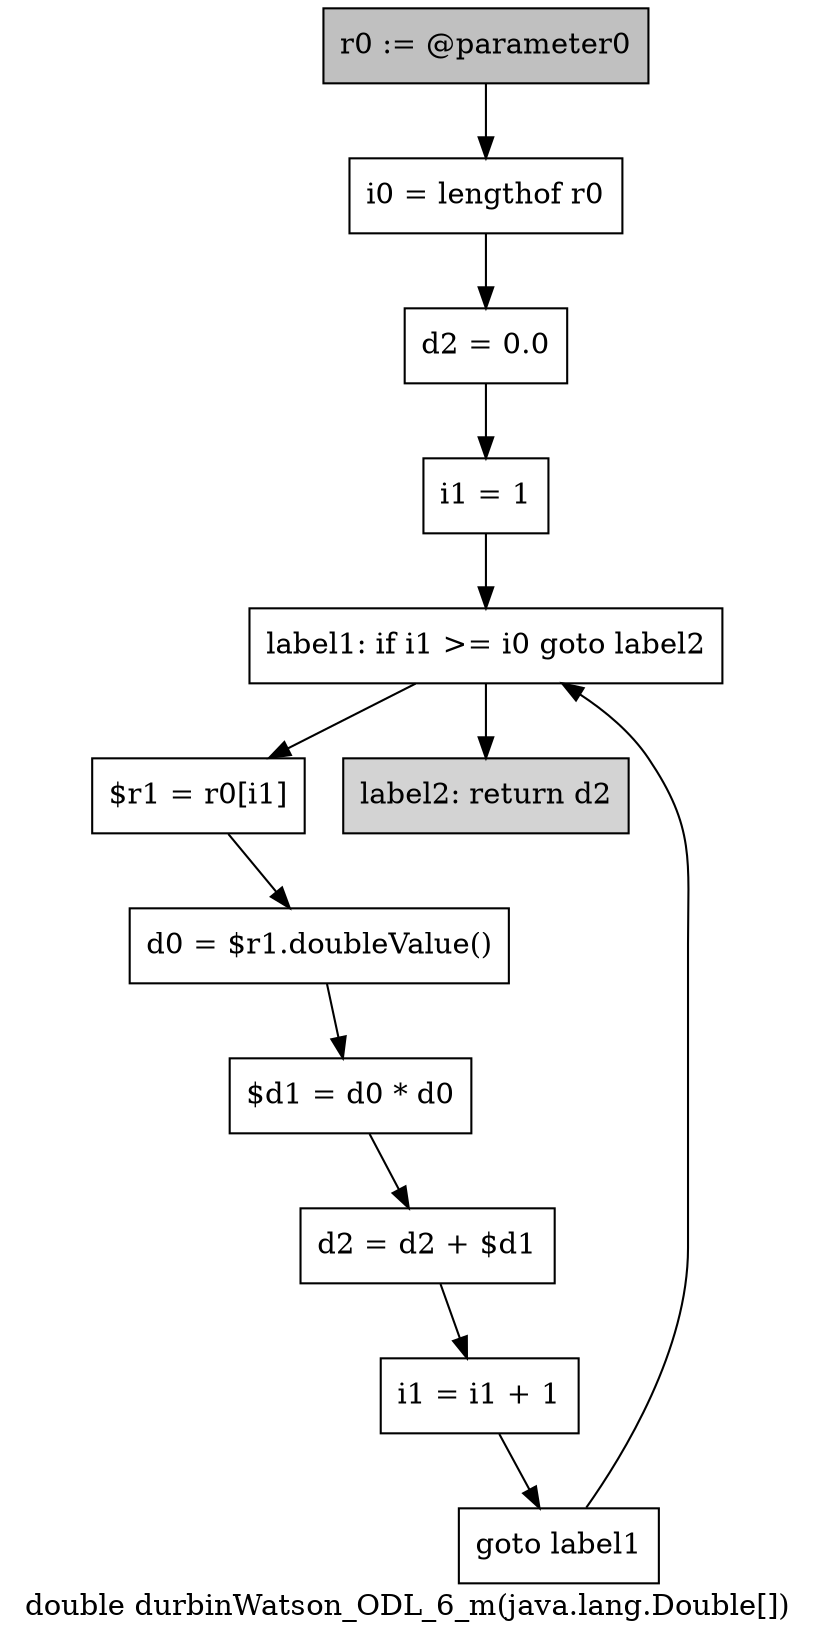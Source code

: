 digraph "double durbinWatson_ODL_6_m(java.lang.Double[])" {
    label="double durbinWatson_ODL_6_m(java.lang.Double[])";
    node [shape=box];
    "0" [style=filled,fillcolor=gray,label="r0 := @parameter0",];
    "1" [label="i0 = lengthof r0",];
    "0"->"1";
    "2" [label="d2 = 0.0",];
    "1"->"2";
    "3" [label="i1 = 1",];
    "2"->"3";
    "4" [label="label1: if i1 >= i0 goto label2",];
    "3"->"4";
    "5" [label="$r1 = r0[i1]",];
    "4"->"5";
    "11" [style=filled,fillcolor=lightgray,label="label2: return d2",];
    "4"->"11";
    "6" [label="d0 = $r1.doubleValue()",];
    "5"->"6";
    "7" [label="$d1 = d0 * d0",];
    "6"->"7";
    "8" [label="d2 = d2 + $d1",];
    "7"->"8";
    "9" [label="i1 = i1 + 1",];
    "8"->"9";
    "10" [label="goto label1",];
    "9"->"10";
    "10"->"4";
}
